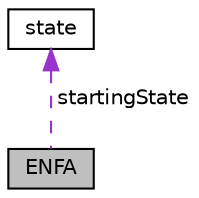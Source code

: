 digraph "ENFA"
{
 // LATEX_PDF_SIZE
  edge [fontname="Helvetica",fontsize="10",labelfontname="Helvetica",labelfontsize="10"];
  node [fontname="Helvetica",fontsize="10",shape=record];
  Node1 [label="ENFA",height=0.2,width=0.4,color="black", fillcolor="grey75", style="filled", fontcolor="black",tooltip=" "];
  Node2 -> Node1 [dir="back",color="darkorchid3",fontsize="10",style="dashed",label=" startingState" ,fontname="Helvetica"];
  Node2 [label="state",height=0.2,width=0.4,color="black", fillcolor="white", style="filled",URL="$classstate.html",tooltip=" "];
}
